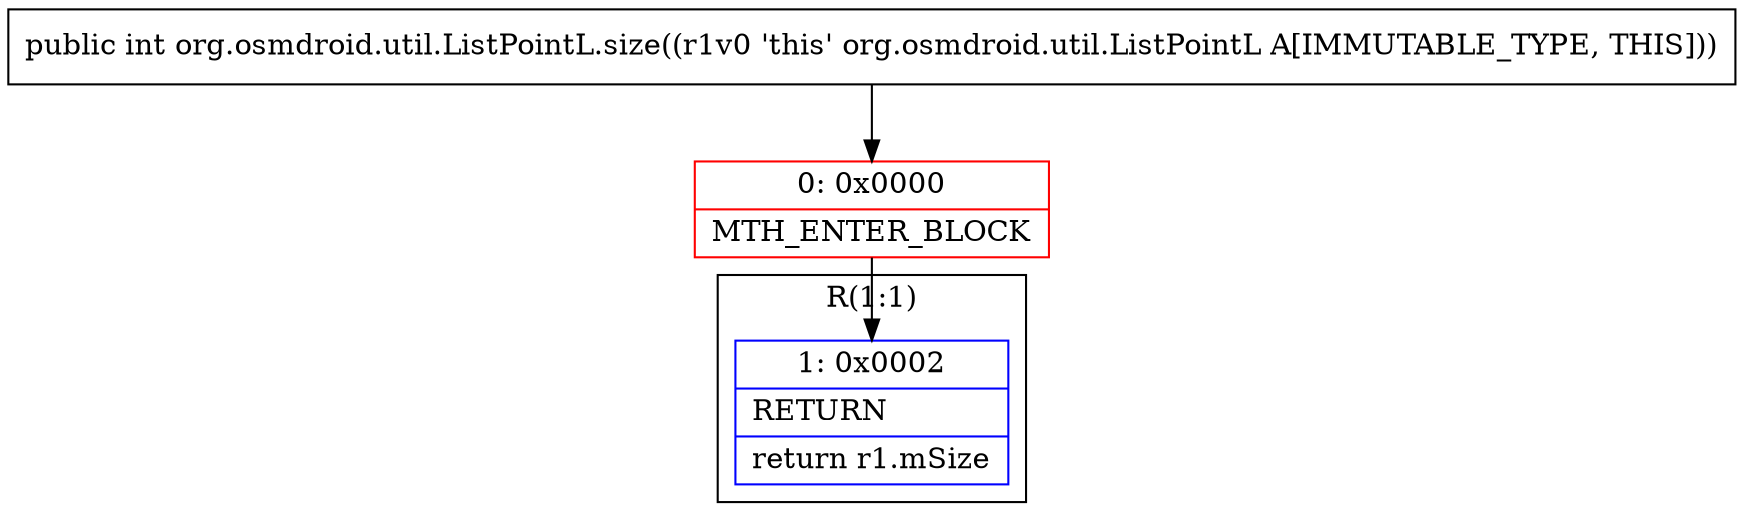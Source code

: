 digraph "CFG fororg.osmdroid.util.ListPointL.size()I" {
subgraph cluster_Region_1309862160 {
label = "R(1:1)";
node [shape=record,color=blue];
Node_1 [shape=record,label="{1\:\ 0x0002|RETURN\l|return r1.mSize\l}"];
}
Node_0 [shape=record,color=red,label="{0\:\ 0x0000|MTH_ENTER_BLOCK\l}"];
MethodNode[shape=record,label="{public int org.osmdroid.util.ListPointL.size((r1v0 'this' org.osmdroid.util.ListPointL A[IMMUTABLE_TYPE, THIS])) }"];
MethodNode -> Node_0;
Node_0 -> Node_1;
}

